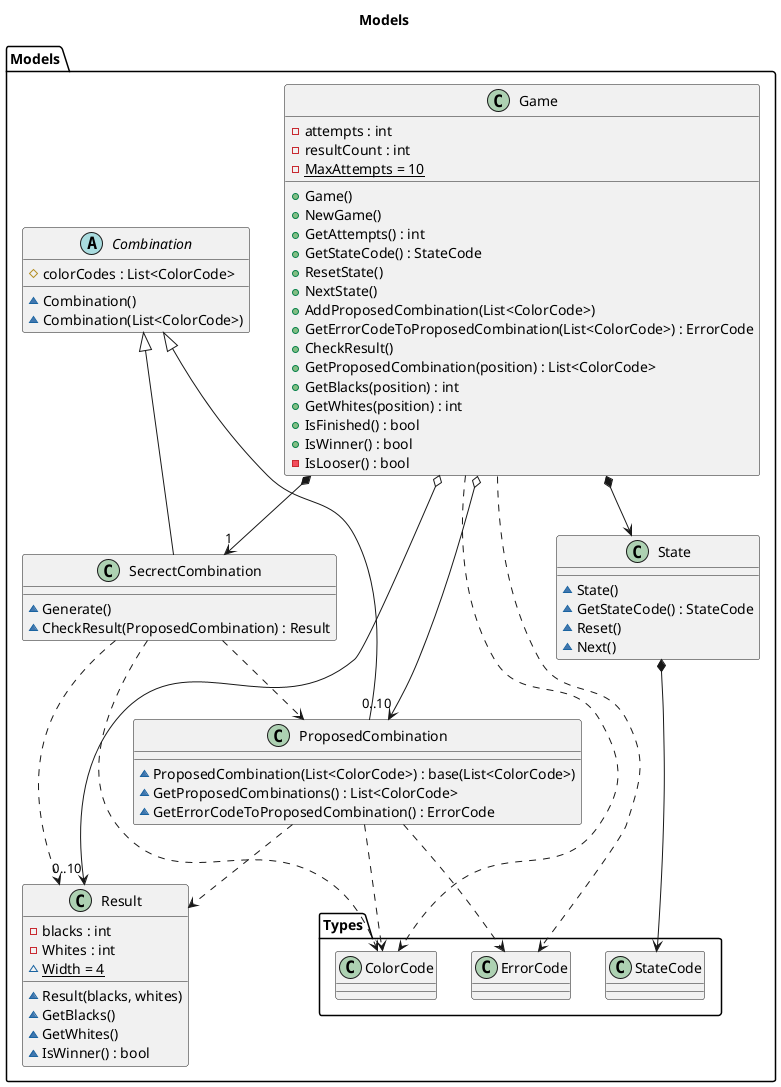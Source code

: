 @startuml Models
title Models
namespace Models{
    class Game{
        -attempts : int
        -resultCount : int
        -{static} MaxAttempts = 10
        +Game()
        +NewGame()
        +GetAttempts() : int
        +GetStateCode() : StateCode
        +ResetState()
        +NextState()
        +AddProposedCombination(List<ColorCode>)
        +GetErrorCodeToProposedCombination(List<ColorCode>) : ErrorCode
        +CheckResult()
        +GetProposedCombination(position) : List<ColorCode>
        +GetBlacks(position) : int
        +GetWhites(position) : int
        +IsFinished() : bool
        +IsWinner() : bool
        -IsLooser() : bool
    }
    Game *--> State
    Game *--> "1" SecrectCombination
    Game o--> "0..10" ProposedCombination
    Game o--> "0..10" Result
    Game ..> Types.ColorCode
    Game ..> Types.ErrorCode

    abstract Combination{
        #colorCodes : List<ColorCode>
        ~Combination()
        ~Combination(List<ColorCode>)
    }
    Combination <|-- SecrectCombination
    Combination <|-- ProposedCombination

    class SecrectCombination{
        ~Generate()
        ~CheckResult(ProposedCombination) : Result
    }
    SecrectCombination ..> ProposedCombination
    SecrectCombination ..> Result
    SecrectCombination ..> Types.ColorCode

    class ProposedCombination{
        ~ProposedCombination(List<ColorCode>) : base(List<ColorCode>)
        ~GetProposedCombinations() : List<ColorCode>
        ~GetErrorCodeToProposedCombination() : ErrorCode
    }
    ProposedCombination ..> Types.ColorCode
    ProposedCombination ..> Types.ErrorCode
    ProposedCombination ..> Result

    class Result{
        -blacks : int
        -Whites : int
        ~{static}Width = 4
        ~Result(blacks, whites)
        ~GetBlacks()
        ~GetWhites()
        ~IsWinner() : bool
    }

    class State{
        ~State()
        ~GetStateCode() : StateCode
        ~Reset()
        ~Next()
    }
    State *--> Types.StateCode
}
@enduml